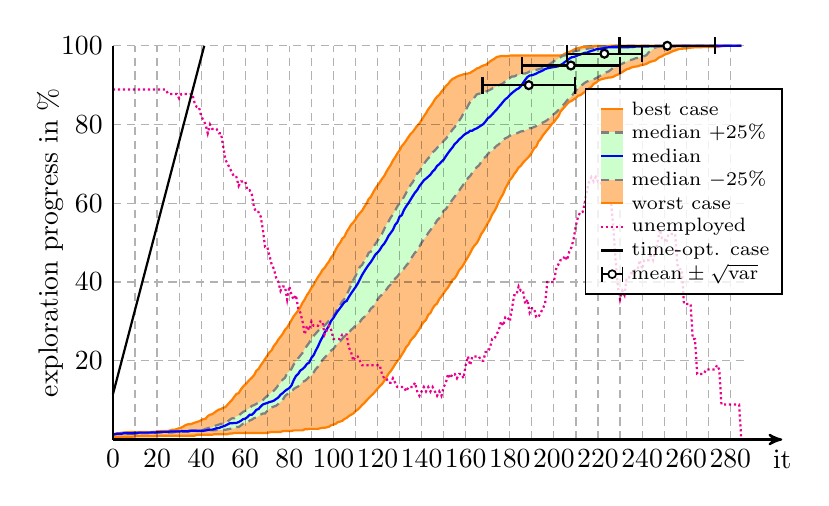 \begin{tikzpicture}[thick]


% plot data, scaled to 8cm
\begin{scope}[yscale=0.05, xscale=0.028]
\draw[draw=orange, fill=orange!50] (0.00, 0.69) -- (1.00, 0.71) -- (2.00, 0.71) -- (3.00, 0.71) -- (4.00, 0.71) -- (5.00, 0.71) -- (6.00, 0.71) -- (7.00, 0.71) -- (8.00, 0.71) -- (9.00, 0.71) -- (10.00, 0.82) -- (11.00, 0.82) -- (12.00, 0.82) -- (13.00, 0.82) -- (14.00, 0.82) -- (15.00, 0.82) -- (16.00, 0.82) -- (17.00, 0.82) -- (18.00, 0.82) -- (19.00, 0.82) -- (20.00, 0.92) -- (21.00, 0.92) -- (22.00, 0.97) -- (23.00, 0.97) -- (24.00, 0.97) -- (25.00, 0.97) -- (26.00, 0.97) -- (27.00, 0.97) -- (28.00, 0.97) -- (29.00, 0.97) -- (30.00, 0.97) -- (31.00, 0.97) -- (32.00, 0.97) -- (33.00, 0.97) -- (34.00, 0.97) -- (35.00, 0.97) -- (36.00, 0.97) -- (37.00, 0.97) -- (38.00, 1.20) -- (39.00, 1.22) -- (40.00, 1.22) -- (41.00, 1.22) -- (42.00, 1.22) -- (43.00, 1.22) -- (44.00, 1.22) -- (45.00, 1.22) -- (46.00, 1.37) -- (47.00, 1.37) -- (48.00, 1.37) -- (49.00, 1.37) -- (50.00, 1.37) -- (51.00, 1.37) -- (52.00, 1.37) -- (53.00, 1.53) -- (54.00, 1.53) -- (55.00, 1.66) -- (56.00, 1.66) -- (57.00, 1.68) -- (58.00, 1.68) -- (59.00, 1.68) -- (60.00, 1.68) -- (61.00, 1.68) -- (62.00, 1.68) -- (63.00, 1.68) -- (64.00, 1.68) -- (65.00, 1.68) -- (66.00, 1.68) -- (67.00, 1.68) -- (68.00, 1.68) -- (69.00, 1.68) -- (70.00, 1.68) -- (71.00, 1.83) -- (72.00, 1.93) -- (73.00, 1.93) -- (74.00, 1.93) -- (75.00, 1.93) -- (76.00, 1.93) -- (77.00, 2.14) -- (78.00, 2.18) -- (79.00, 2.18) -- (80.00, 2.18) -- (81.00, 2.18) -- (82.00, 2.33) -- (83.00, 2.33) -- (84.00, 2.33) -- (85.00, 2.33) -- (86.00, 2.33) -- (87.00, 2.60) -- (88.00, 2.60) -- (89.00, 2.71) -- (90.00, 2.71) -- (91.00, 2.71) -- (92.00, 2.71) -- (93.00, 2.71) -- (94.00, 2.86) -- (95.00, 2.98) -- (96.00, 2.98) -- (97.00, 3.11) -- (98.00, 3.26) -- (99.00, 3.63) -- (100.00, 3.80) -- (101.00, 3.99) -- (102.00, 4.43) -- (103.00, 4.56) -- (104.00, 4.73) -- (105.00, 5.23) -- (106.00, 5.48) -- (107.00, 5.97) -- (108.00, 6.30) -- (109.00, 6.62) -- (110.00, 7.20) -- (111.00, 7.58) -- (112.00, 8.13) -- (113.00, 8.78) -- (114.00, 9.24) -- (115.00, 9.91) -- (116.00, 10.52) -- (117.00, 11.07) -- (118.00, 11.59) -- (119.00, 12.22) -- (120.00, 12.90) -- (121.00, 13.53) -- (122.00, 14.07) -- (123.00, 14.85) -- (124.00, 15.77) -- (125.00, 16.72) -- (126.00, 17.37) -- (127.00, 18.21) -- (128.00, 19.13) -- (129.00, 19.95) -- (130.00, 20.60) -- (131.00, 21.53) -- (132.00, 22.41) -- (133.00, 23.48) -- (134.00, 24.09) -- (135.00, 25.16) -- (136.00, 25.81) -- (137.00, 26.38) -- (138.00, 27.28) -- (139.00, 28.06) -- (140.00, 29.13) -- (141.00, 29.89) -- (142.00, 30.41) -- (143.00, 31.65) -- (144.00, 32.16) -- (145.00, 33.29) -- (146.00, 34.09) -- (147.00, 34.53) -- (148.00, 35.64) -- (149.00, 36.36) -- (150.00, 37.18) -- (151.00, 37.98) -- (152.00, 38.65) -- (153.00, 39.59) -- (154.00, 40.54) -- (155.00, 40.96) -- (156.00, 41.82) -- (157.00, 43.00) -- (158.00, 43.58) -- (159.00, 44.40) -- (160.00, 45.43) -- (161.00, 46.36) -- (162.00, 47.34) -- (163.00, 48.46) -- (164.00, 49.30) -- (165.00, 49.88) -- (166.00, 50.89) -- (167.00, 52.17) -- (168.00, 52.93) -- (169.00, 53.94) -- (170.00, 54.95) -- (171.00, 55.89) -- (172.00, 57.19) -- (173.00, 57.99) -- (174.00, 59.08) -- (175.00, 60.41) -- (176.00, 61.46) -- (177.00, 62.40) -- (178.00, 63.81) -- (179.00, 64.80) -- (180.00, 65.91) -- (181.00, 66.52) -- (182.00, 67.46) -- (183.00, 68.16) -- (184.00, 69.08) -- (185.00, 69.52) -- (186.00, 70.32) -- (187.00, 70.89) -- (188.00, 71.46) -- (189.00, 72.06) -- (190.00, 72.93) -- (191.00, 73.96) -- (192.00, 74.40) -- (193.00, 75.70) -- (194.00, 76.33) -- (195.00, 77.27) -- (196.00, 77.95) -- (197.00, 78.64) -- (198.00, 79.33) -- (199.00, 80.13) -- (200.00, 80.63) -- (201.00, 81.39) -- (202.00, 82.10) -- (203.00, 83.28) -- (204.00, 83.95) -- (205.00, 84.58) -- (206.00, 85.23) -- (207.00, 85.76) -- (208.00, 86.01) -- (209.00, 86.39) -- (210.00, 86.77) -- (211.00, 87.33) -- (212.00, 87.46) -- (213.00, 87.88) -- (214.00, 88.30) -- (215.00, 88.72) -- (216.00, 89.20) -- (217.00, 89.60) -- (218.00, 90.34) -- (219.00, 90.59) -- (220.00, 91.09) -- (221.00, 91.41) -- (222.00, 91.56) -- (223.00, 91.72) -- (224.00, 91.83) -- (225.00, 91.96) -- (226.00, 91.98) -- (227.00, 92.14) -- (228.00, 92.46) -- (229.00, 92.69) -- (230.00, 93.01) -- (231.00, 93.32) -- (232.00, 93.68) -- (233.00, 94.03) -- (234.00, 94.18) -- (235.00, 94.45) -- (236.00, 94.62) -- (237.00, 94.73) -- (238.00, 94.79) -- (239.00, 95.00) -- (240.00, 95.13) -- (241.00, 95.25) -- (242.00, 95.42) -- (243.00, 95.76) -- (244.00, 95.97) -- (245.00, 96.14) -- (246.00, 96.28) -- (247.00, 96.74) -- (248.00, 97.14) -- (249.00, 97.33) -- (250.00, 97.69) -- (251.00, 97.94) -- (252.00, 98.09) -- (253.00, 98.40) -- (254.00, 98.66) -- (255.00, 98.82) -- (256.00, 99.05) -- (257.00, 99.22) -- (258.00, 99.22) -- (259.00, 99.33) -- (260.00, 99.33) -- (261.00, 99.43) -- (262.00, 99.52) -- (263.00, 99.58) -- (264.00, 99.62) -- (265.00, 99.62) -- (266.00, 99.64) -- (267.00, 99.66) -- (268.00, 99.68) -- (269.00, 99.68) -- (270.00, 99.68) -- (271.00, 99.68) -- (272.00, 99.68) -- (273.00, 99.68) -- (274.00, 99.68) -- (275.00, 99.79) -- (276.00, 99.87) -- (277.00, 99.96) -- (278.00, 99.98) -- (279.00, 99.98) -- (280.00, 99.98) -- (281.00, 99.98) -- (282.00, 99.98) -- (283.00, 99.98) -- (284.00, 99.98) -- (285.00, 100.00) -- (285.00, 100.00) -- (284.00, 100.00) -- (283.00, 100.00) -- (282.00, 100.00) -- (281.00, 100.00) -- (280.00, 100.00) -- (279.00, 100.00) -- (278.00, 100.00) -- (277.00, 100.00) -- (276.00, 100.00) -- (275.00, 100.00) -- (274.00, 100.00) -- (273.00, 100.00) -- (272.00, 100.00) -- (271.00, 100.00) -- (270.00, 100.00) -- (269.00, 100.00) -- (268.00, 100.00) -- (267.00, 100.00) -- (266.00, 100.00) -- (265.00, 100.00) -- (264.00, 100.00) -- (263.00, 100.00) -- (262.00, 100.00) -- (261.00, 100.00) -- (260.00, 100.00) -- (259.00, 100.00) -- (258.00, 100.00) -- (257.00, 100.00) -- (256.00, 100.00) -- (255.00, 100.00) -- (254.00, 100.00) -- (253.00, 100.00) -- (252.00, 100.00) -- (251.00, 100.00) -- (250.00, 100.00) -- (249.00, 100.00) -- (248.00, 100.00) -- (247.00, 100.00) -- (246.00, 100.00) -- (245.00, 100.00) -- (244.00, 100.00) -- (243.00, 100.00) -- (242.00, 100.00) -- (241.00, 100.00) -- (240.00, 100.00) -- (239.00, 100.00) -- (238.00, 100.00) -- (237.00, 100.00) -- (236.00, 100.00) -- (235.00, 100.00) -- (234.00, 100.00) -- (233.00, 100.00) -- (232.00, 100.00) -- (231.00, 100.00) -- (230.00, 100.00) -- (229.00, 100.00) -- (228.00, 100.00) -- (227.00, 100.00) -- (226.00, 100.00) -- (225.00, 99.98) -- (224.00, 99.96) -- (223.00, 99.94) -- (222.00, 99.94) -- (221.00, 99.94) -- (220.00, 99.94) -- (219.00, 99.94) -- (218.00, 99.92) -- (217.00, 99.89) -- (216.00, 99.85) -- (215.00, 99.81) -- (214.00, 99.73) -- (213.00, 99.71) -- (212.00, 99.54) -- (211.00, 99.41) -- (210.00, 99.24) -- (209.00, 99.03) -- (208.00, 98.66) -- (207.00, 98.45) -- (206.00, 98.19) -- (205.00, 98.00) -- (204.00, 97.67) -- (203.00, 97.56) -- (202.00, 97.56) -- (201.00, 97.56) -- (200.00, 97.56) -- (199.00, 97.56) -- (198.00, 97.54) -- (197.00, 97.54) -- (196.00, 97.54) -- (195.00, 97.54) -- (194.00, 97.54) -- (193.00, 97.54) -- (192.00, 97.54) -- (191.00, 97.54) -- (190.00, 97.54) -- (189.00, 97.54) -- (188.00, 97.54) -- (187.00, 97.54) -- (186.00, 97.54) -- (185.00, 97.54) -- (184.00, 97.54) -- (183.00, 97.54) -- (182.00, 97.54) -- (181.00, 97.54) -- (180.00, 97.50) -- (179.00, 97.42) -- (178.00, 97.42) -- (177.00, 97.40) -- (176.00, 97.40) -- (175.00, 97.27) -- (174.00, 97.14) -- (173.00, 96.70) -- (172.00, 96.39) -- (171.00, 96.03) -- (170.00, 95.51) -- (169.00, 95.15) -- (168.00, 95.00) -- (167.00, 94.75) -- (166.00, 94.39) -- (165.00, 94.24) -- (164.00, 93.80) -- (163.00, 93.51) -- (162.00, 93.13) -- (161.00, 92.96) -- (160.00, 92.88) -- (159.00, 92.77) -- (158.00, 92.56) -- (157.00, 92.40) -- (156.00, 92.17) -- (155.00, 91.83) -- (154.00, 91.58) -- (153.00, 91.03) -- (152.00, 90.28) -- (151.00, 89.79) -- (150.00, 88.97) -- (149.00, 88.38) -- (148.00, 87.54) -- (147.00, 87.08) -- (146.00, 86.37) -- (145.00, 85.40) -- (144.00, 84.60) -- (143.00, 83.91) -- (142.00, 82.88) -- (141.00, 82.06) -- (140.00, 81.12) -- (139.00, 80.26) -- (138.00, 79.71) -- (137.00, 78.95) -- (136.00, 78.16) -- (135.00, 77.61) -- (134.00, 76.83) -- (133.00, 75.95) -- (132.00, 75.17) -- (131.00, 74.52) -- (130.00, 73.45) -- (129.00, 72.69) -- (128.00, 71.69) -- (127.00, 70.89) -- (126.00, 69.73) -- (125.00, 68.94) -- (124.00, 67.95) -- (123.00, 66.90) -- (122.00, 66.18) -- (121.00, 65.30) -- (120.00, 64.50) -- (119.00, 63.73) -- (118.00, 62.74) -- (117.00, 61.65) -- (116.00, 61.10) -- (115.00, 59.92) -- (114.00, 59.11) -- (113.00, 58.12) -- (112.00, 57.55) -- (111.00, 56.82) -- (110.00, 55.87) -- (109.00, 55.14) -- (108.00, 54.57) -- (107.00, 53.62) -- (106.00, 52.74) -- (105.00, 51.50) -- (104.00, 51.04) -- (103.00, 49.93) -- (102.00, 49.25) -- (101.00, 48.18) -- (100.00, 46.92) -- (99.00, 46.27) -- (98.00, 45.24) -- (97.00, 44.49) -- (96.00, 43.58) -- (95.00, 43.06) -- (94.00, 42.07) -- (93.00, 41.29) -- (92.00, 40.31) -- (91.00, 39.26) -- (90.00, 38.50) -- (89.00, 37.47) -- (88.00, 36.69) -- (87.00, 35.60) -- (86.00, 34.74) -- (85.00, 33.61) -- (84.00, 32.75) -- (83.00, 32.03) -- (82.00, 31.34) -- (81.00, 30.37) -- (80.00, 29.36) -- (79.00, 28.46) -- (78.00, 27.89) -- (77.00, 26.84) -- (76.00, 26.11) -- (75.00, 25.39) -- (74.00, 24.45) -- (73.00, 23.82) -- (72.00, 22.68) -- (71.00, 22.16) -- (70.00, 21.28) -- (69.00, 20.48) -- (68.00, 19.60) -- (67.00, 18.82) -- (66.00, 17.90) -- (65.00, 17.43) -- (64.00, 16.36) -- (63.00, 15.71) -- (62.00, 15.21) -- (61.00, 14.56) -- (60.00, 13.95) -- (59.00, 13.46) -- (58.00, 12.69) -- (57.00, 11.76) -- (56.00, 11.59) -- (55.00, 10.84) -- (54.00, 10.04) -- (53.00, 9.47) -- (52.00, 8.86) -- (51.00, 8.23) -- (50.00, 8.07) -- (49.00, 7.73) -- (48.00, 7.60) -- (47.00, 7.25) -- (46.00, 6.83) -- (45.00, 6.43) -- (44.00, 6.30) -- (43.00, 5.97) -- (42.00, 5.27) -- (41.00, 5.17) -- (40.00, 4.89) -- (39.00, 4.64) -- (38.00, 4.43) -- (37.00, 4.28) -- (36.00, 4.05) -- (35.00, 3.86) -- (34.00, 3.86) -- (33.00, 3.70) -- (32.00, 3.34) -- (31.00, 3.05) -- (30.00, 2.86) -- (29.00, 2.67) -- (28.00, 2.48) -- (27.00, 2.48) -- (26.00, 2.31) -- (25.00, 2.18) -- (24.00, 2.18) -- (23.00, 2.16) -- (22.00, 2.16) -- (21.00, 2.12) -- (20.00, 2.12) -- (19.00, 1.91) -- (18.00, 1.89) -- (17.00, 1.89) -- (16.00, 1.89) -- (15.00, 1.89) -- (14.00, 1.89) -- (13.00, 1.89) -- (12.00, 1.89) -- (11.00, 1.89) -- (10.00, 1.89) -- (9.00, 1.89) -- (8.00, 1.89) -- (7.00, 1.83) -- (6.00, 1.83) -- (5.00, 1.76) -- (4.00, 1.76) -- (3.00, 1.62) -- (2.00, 1.62) -- (1.00, 1.47) -- (0.00, 1.28);
\draw[gray, densely dashed, fill=green!20] (0.00, 1.28) -- (1.00, 1.28) -- (2.00, 1.47) -- (3.00, 1.47) -- (4.00, 1.47) -- (5.00, 1.47) -- (6.00, 1.47) -- (7.00, 1.47) -- (8.00, 1.47) -- (9.00, 1.47) -- (10.00, 1.53) -- (11.00, 1.62) -- (12.00, 1.62) -- (13.00, 1.62) -- (14.00, 1.62) -- (15.00, 1.62) -- (16.00, 1.62) -- (17.00, 1.62) -- (18.00, 1.68) -- (19.00, 1.68) -- (20.00, 1.79) -- (21.00, 1.79) -- (22.00, 1.79) -- (23.00, 1.79) -- (24.00, 1.79) -- (25.00, 1.79) -- (26.00, 1.79) -- (27.00, 1.79) -- (28.00, 1.93) -- (29.00, 1.95) -- (30.00, 1.95) -- (31.00, 1.95) -- (32.00, 1.95) -- (33.00, 1.95) -- (34.00, 1.95) -- (35.00, 2.12) -- (36.00, 2.18) -- (37.00, 2.18) -- (38.00, 2.18) -- (39.00, 2.18) -- (40.00, 2.18) -- (41.00, 2.18) -- (42.00, 2.21) -- (43.00, 2.21) -- (44.00, 2.37) -- (45.00, 2.37) -- (46.00, 2.37) -- (47.00, 2.39) -- (48.00, 2.46) -- (49.00, 2.46) -- (50.00, 2.46) -- (51.00, 2.46) -- (52.00, 2.60) -- (53.00, 2.71) -- (54.00, 2.81) -- (55.00, 2.81) -- (56.00, 3.17) -- (57.00, 3.17) -- (58.00, 3.57) -- (59.00, 3.99) -- (60.00, 4.05) -- (61.00, 4.35) -- (62.00, 4.83) -- (63.00, 5.06) -- (64.00, 5.42) -- (65.00, 5.59) -- (66.00, 5.92) -- (67.00, 6.32) -- (68.00, 6.62) -- (69.00, 6.62) -- (70.00, 7.31) -- (71.00, 7.88) -- (72.00, 8.15) -- (73.00, 8.40) -- (74.00, 8.59) -- (75.00, 9.03) -- (76.00, 9.54) -- (77.00, 10.02) -- (78.00, 11.01) -- (79.00, 11.49) -- (80.00, 11.87) -- (81.00, 12.10) -- (82.00, 12.85) -- (83.00, 13.19) -- (84.00, 13.48) -- (85.00, 14.07) -- (86.00, 14.68) -- (87.00, 14.87) -- (88.00, 15.33) -- (89.00, 15.92) -- (90.00, 16.34) -- (91.00, 17.01) -- (92.00, 17.90) -- (93.00, 18.50) -- (94.00, 19.32) -- (95.00, 20.18) -- (96.00, 20.81) -- (97.00, 21.40) -- (98.00, 21.95) -- (99.00, 22.64) -- (100.00, 23.04) -- (101.00, 23.84) -- (102.00, 24.45) -- (103.00, 24.89) -- (104.00, 25.60) -- (105.00, 26.21) -- (106.00, 26.59) -- (107.00, 27.03) -- (108.00, 27.85) -- (109.00, 28.33) -- (110.00, 28.90) -- (111.00, 29.38) -- (112.00, 29.87) -- (113.00, 30.67) -- (114.00, 31.13) -- (115.00, 31.86) -- (116.00, 32.33) -- (117.00, 33.29) -- (118.00, 33.71) -- (119.00, 34.74) -- (120.00, 35.54) -- (121.00, 36.29) -- (122.00, 36.82) -- (123.00, 37.62) -- (124.00, 38.06) -- (125.00, 38.86) -- (126.00, 39.42) -- (127.00, 40.20) -- (128.00, 40.87) -- (129.00, 41.42) -- (130.00, 42.16) -- (131.00, 42.68) -- (132.00, 43.42) -- (133.00, 44.17) -- (134.00, 44.84) -- (135.00, 45.79) -- (136.00, 46.67) -- (137.00, 47.49) -- (138.00, 47.95) -- (139.00, 49.00) -- (140.00, 50.01) -- (141.00, 50.85) -- (142.00, 51.56) -- (143.00, 52.47) -- (144.00, 53.22) -- (145.00, 53.92) -- (146.00, 54.72) -- (147.00, 55.64) -- (148.00, 56.21) -- (149.00, 57.15) -- (150.00, 58.14) -- (151.00, 58.50) -- (152.00, 59.38) -- (153.00, 60.18) -- (154.00, 60.95) -- (155.00, 61.69) -- (156.00, 62.38) -- (157.00, 63.18) -- (158.00, 64.02) -- (159.00, 64.82) -- (160.00, 65.43) -- (161.00, 66.41) -- (162.00, 66.94) -- (163.00, 67.76) -- (164.00, 68.49) -- (165.00, 69.17) -- (166.00, 69.61) -- (167.00, 70.47) -- (168.00, 71.46) -- (169.00, 71.75) -- (170.00, 72.51) -- (171.00, 73.09) -- (172.00, 73.37) -- (173.00, 74.02) -- (174.00, 74.61) -- (175.00, 74.96) -- (176.00, 75.64) -- (177.00, 76.16) -- (178.00, 76.52) -- (179.00, 76.77) -- (180.00, 77.15) -- (181.00, 77.34) -- (182.00, 77.63) -- (183.00, 77.74) -- (184.00, 77.97) -- (185.00, 78.26) -- (186.00, 78.30) -- (187.00, 78.58) -- (188.00, 78.83) -- (189.00, 79.06) -- (190.00, 79.14) -- (191.00, 79.37) -- (192.00, 79.61) -- (193.00, 79.90) -- (194.00, 80.26) -- (195.00, 80.53) -- (196.00, 80.80) -- (197.00, 81.14) -- (198.00, 81.66) -- (199.00, 82.23) -- (200.00, 82.67) -- (201.00, 83.07) -- (202.00, 83.68) -- (203.00, 84.23) -- (204.00, 84.84) -- (205.00, 85.44) -- (206.00, 86.14) -- (207.00, 86.68) -- (208.00, 87.15) -- (209.00, 87.99) -- (210.00, 88.66) -- (211.00, 89.25) -- (212.00, 89.83) -- (213.00, 90.15) -- (214.00, 90.61) -- (215.00, 90.93) -- (216.00, 91.16) -- (217.00, 91.35) -- (218.00, 91.49) -- (219.00, 91.75) -- (220.00, 92.02) -- (221.00, 92.40) -- (222.00, 92.69) -- (223.00, 93.11) -- (224.00, 93.32) -- (225.00, 93.55) -- (226.00, 94.01) -- (227.00, 94.48) -- (228.00, 94.52) -- (229.00, 94.85) -- (230.00, 95.21) -- (231.00, 95.46) -- (232.00, 95.74) -- (233.00, 96.03) -- (234.00, 96.32) -- (235.00, 96.43) -- (236.00, 96.58) -- (237.00, 96.83) -- (238.00, 96.93) -- (239.00, 97.04) -- (240.00, 97.25) -- (241.00, 97.40) -- (242.00, 97.65) -- (243.00, 98.36) -- (244.00, 98.68) -- (245.00, 99.22) -- (246.00, 99.58) -- (247.00, 99.68) -- (248.00, 99.81) -- (249.00, 99.83) -- (250.00, 99.83) -- (251.00, 99.83) -- (252.00, 99.83) -- (253.00, 99.83) -- (254.00, 99.83) -- (255.00, 99.83) -- (256.00, 99.83) -- (257.00, 99.83) -- (258.00, 99.83) -- (259.00, 99.83) -- (260.00, 99.83) -- (261.00, 99.96) -- (262.00, 99.96) -- (263.00, 99.96) -- (264.00, 99.98) -- (265.00, 100.00) -- (266.00, 100.00) -- (267.00, 100.00) -- (268.00, 100.00) -- (269.00, 100.00) -- (270.00, 100.00) -- (271.00, 100.00) -- (272.00, 100.00) -- (273.00, 100.00) -- (274.00, 100.00) -- (275.00, 100.00) -- (276.00, 100.00) -- (277.00, 100.00) -- (278.00, 100.00) -- (279.00, 100.00) -- (280.00, 100.00) -- (281.00, 100.00) -- (282.00, 100.00) -- (283.00, 100.00) -- (284.00, 100.00) -- (285.00, 100.00) -- (285.00, 100.00) -- (284.00, 100.00) -- (283.00, 100.00) -- (282.00, 100.00) -- (281.00, 100.00) -- (280.00, 100.00) -- (279.00, 100.00) -- (278.00, 100.00) -- (277.00, 100.00) -- (276.00, 100.00) -- (275.00, 100.00) -- (274.00, 100.00) -- (273.00, 100.00) -- (272.00, 100.00) -- (271.00, 100.00) -- (270.00, 100.00) -- (269.00, 100.00) -- (268.00, 100.00) -- (267.00, 100.00) -- (266.00, 100.00) -- (265.00, 100.00) -- (264.00, 100.00) -- (263.00, 100.00) -- (262.00, 100.00) -- (261.00, 100.00) -- (260.00, 100.00) -- (259.00, 100.00) -- (258.00, 100.00) -- (257.00, 100.00) -- (256.00, 100.00) -- (255.00, 100.00) -- (254.00, 100.00) -- (253.00, 100.00) -- (252.00, 100.00) -- (251.00, 100.00) -- (250.00, 100.00) -- (249.00, 100.00) -- (248.00, 100.00) -- (247.00, 100.00) -- (246.00, 100.00) -- (245.00, 100.00) -- (244.00, 100.00) -- (243.00, 100.00) -- (242.00, 100.00) -- (241.00, 100.00) -- (240.00, 100.00) -- (239.00, 100.00) -- (238.00, 100.00) -- (237.00, 100.00) -- (236.00, 100.00) -- (235.00, 100.00) -- (234.00, 100.00) -- (233.00, 100.00) -- (232.00, 100.00) -- (231.00, 100.00) -- (230.00, 100.00) -- (229.00, 100.00) -- (228.00, 100.00) -- (227.00, 99.96) -- (226.00, 99.87) -- (225.00, 99.85) -- (224.00, 99.85) -- (223.00, 99.85) -- (222.00, 99.73) -- (221.00, 99.68) -- (220.00, 99.58) -- (219.00, 99.47) -- (218.00, 99.35) -- (217.00, 99.35) -- (216.00, 99.35) -- (215.00, 99.22) -- (214.00, 99.14) -- (213.00, 99.01) -- (212.00, 98.95) -- (211.00, 98.78) -- (210.00, 98.74) -- (209.00, 98.57) -- (208.00, 98.26) -- (207.00, 97.96) -- (206.00, 97.65) -- (205.00, 97.56) -- (204.00, 97.48) -- (203.00, 97.08) -- (202.00, 96.72) -- (201.00, 96.26) -- (200.00, 96.11) -- (199.00, 95.67) -- (198.00, 95.32) -- (197.00, 94.94) -- (196.00, 94.79) -- (195.00, 94.48) -- (194.00, 94.18) -- (193.00, 94.03) -- (192.00, 93.89) -- (191.00, 93.78) -- (190.00, 93.61) -- (189.00, 93.47) -- (188.00, 93.17) -- (187.00, 92.96) -- (186.00, 92.94) -- (185.00, 92.77) -- (184.00, 92.50) -- (183.00, 92.50) -- (182.00, 92.23) -- (181.00, 92.21) -- (180.00, 91.83) -- (179.00, 91.49) -- (178.00, 90.97) -- (177.00, 90.51) -- (176.00, 90.23) -- (175.00, 89.98) -- (174.00, 89.67) -- (173.00, 89.37) -- (172.00, 89.14) -- (171.00, 88.83) -- (170.00, 88.57) -- (169.00, 88.34) -- (168.00, 88.17) -- (167.00, 87.92) -- (166.00, 87.82) -- (165.00, 87.67) -- (164.00, 86.91) -- (163.00, 86.18) -- (162.00, 85.76) -- (161.00, 84.73) -- (160.00, 83.66) -- (159.00, 82.92) -- (158.00, 81.79) -- (157.00, 80.95) -- (156.00, 80.26) -- (155.00, 79.35) -- (154.00, 78.72) -- (153.00, 77.88) -- (152.00, 77.13) -- (151.00, 76.39) -- (150.00, 75.89) -- (149.00, 75.03) -- (148.00, 74.75) -- (147.00, 74.06) -- (146.00, 73.43) -- (145.00, 72.95) -- (144.00, 72.00) -- (143.00, 71.43) -- (142.00, 70.74) -- (141.00, 69.99) -- (140.00, 69.12) -- (139.00, 68.05) -- (138.00, 67.57) -- (137.00, 66.44) -- (136.00, 65.39) -- (135.00, 64.65) -- (134.00, 63.77) -- (133.00, 62.68) -- (132.00, 61.63) -- (131.00, 60.64) -- (130.00, 59.97) -- (129.00, 59.21) -- (128.00, 58.18) -- (127.00, 57.17) -- (126.00, 56.42) -- (125.00, 55.39) -- (124.00, 54.57) -- (123.00, 53.41) -- (122.00, 52.22) -- (121.00, 51.42) -- (120.00, 50.47) -- (119.00, 49.63) -- (118.00, 48.98) -- (117.00, 47.72) -- (116.00, 47.45) -- (115.00, 46.19) -- (114.00, 45.37) -- (113.00, 44.34) -- (112.00, 43.88) -- (111.00, 42.68) -- (110.00, 41.50) -- (109.00, 40.50) -- (108.00, 39.19) -- (107.00, 37.93) -- (106.00, 36.84) -- (105.00, 35.71) -- (104.00, 35.12) -- (103.00, 34.13) -- (102.00, 33.50) -- (101.00, 32.26) -- (100.00, 31.32) -- (99.00, 30.77) -- (98.00, 30.22) -- (97.00, 29.55) -- (96.00, 29.01) -- (95.00, 28.42) -- (94.00, 28.12) -- (93.00, 27.58) -- (92.00, 26.93) -- (91.00, 26.32) -- (90.00, 25.67) -- (89.00, 24.57) -- (88.00, 23.84) -- (87.00, 23.00) -- (86.00, 22.01) -- (85.00, 21.34) -- (84.00, 20.63) -- (83.00, 19.91) -- (82.00, 19.09) -- (81.00, 17.98) -- (80.00, 17.24) -- (79.00, 16.87) -- (78.00, 15.67) -- (77.00, 15.23) -- (76.00, 14.32) -- (75.00, 13.80) -- (74.00, 13.06) -- (73.00, 12.43) -- (72.00, 12.01) -- (71.00, 11.49) -- (70.00, 11.09) -- (69.00, 10.61) -- (68.00, 10.02) -- (67.00, 9.60) -- (66.00, 9.39) -- (65.00, 9.05) -- (64.00, 8.74) -- (63.00, 8.55) -- (62.00, 7.96) -- (61.00, 7.60) -- (60.00, 7.29) -- (59.00, 7.02) -- (58.00, 6.57) -- (57.00, 6.05) -- (56.00, 5.88) -- (55.00, 5.38) -- (54.00, 5.38) -- (53.00, 5.04) -- (52.00, 4.56) -- (51.00, 4.31) -- (50.00, 3.99) -- (49.00, 3.99) -- (48.00, 3.80) -- (47.00, 3.61) -- (46.00, 3.44) -- (45.00, 3.02) -- (44.00, 3.02) -- (43.00, 2.88) -- (42.00, 2.71) -- (41.00, 2.48) -- (40.00, 2.29) -- (39.00, 2.29) -- (38.00, 2.29) -- (37.00, 2.29) -- (36.00, 2.29) -- (35.00, 2.23) -- (34.00, 2.23) -- (33.00, 2.23) -- (32.00, 2.21) -- (31.00, 2.21) -- (30.00, 2.14) -- (29.00, 2.14) -- (28.00, 2.14) -- (27.00, 2.08) -- (26.00, 2.08) -- (25.00, 2.04) -- (24.00, 2.04) -- (23.00, 1.95) -- (22.00, 1.95) -- (21.00, 1.91) -- (20.00, 1.91) -- (19.00, 1.89) -- (18.00, 1.89) -- (17.00, 1.79) -- (16.00, 1.79) -- (15.00, 1.79) -- (14.00, 1.79) -- (13.00, 1.79) -- (12.00, 1.79) -- (11.00, 1.79) -- (10.00, 1.79) -- (9.00, 1.79) -- (8.00, 1.79) -- (7.00, 1.72) -- (6.00, 1.72) -- (5.00, 1.72) -- (4.00, 1.62) -- (3.00, 1.55) -- (2.00, 1.55) -- (1.00, 1.47) -- (0.00, 1.28);
\draw[blue] (0.00, 1.28) -- (1.00, 1.39) -- (2.00, 1.47) -- (3.00, 1.47) -- (4.00, 1.47) -- (5.00, 1.62) -- (6.00, 1.62) -- (7.00, 1.62) -- (8.00, 1.62) -- (9.00, 1.62) -- (10.00, 1.62) -- (11.00, 1.62) -- (12.00, 1.76) -- (13.00, 1.76) -- (14.00, 1.76) -- (15.00, 1.76) -- (16.00, 1.76) -- (17.00, 1.76) -- (18.00, 1.79) -- (19.00, 1.79) -- (20.00, 1.85) -- (21.00, 1.85) -- (22.00, 1.95) -- (23.00, 1.95) -- (24.00, 1.95) -- (25.00, 1.95) -- (26.00, 2.04) -- (27.00, 2.04) -- (28.00, 2.06) -- (29.00, 2.06) -- (30.00, 2.06) -- (31.00, 2.08) -- (32.00, 2.12) -- (33.00, 2.12) -- (34.00, 2.12) -- (35.00, 2.21) -- (36.00, 2.23) -- (37.00, 2.23) -- (38.00, 2.23) -- (39.00, 2.23) -- (40.00, 2.23) -- (41.00, 2.23) -- (42.00, 2.29) -- (43.00, 2.42) -- (44.00, 2.52) -- (45.00, 2.52) -- (46.00, 2.65) -- (47.00, 2.90) -- (48.00, 2.90) -- (49.00, 3.17) -- (50.00, 3.34) -- (51.00, 3.55) -- (52.00, 3.86) -- (53.00, 4.12) -- (54.00, 4.12) -- (55.00, 4.22) -- (56.00, 4.22) -- (57.00, 4.43) -- (58.00, 4.75) -- (59.00, 5.17) -- (60.00, 5.29) -- (61.00, 5.71) -- (62.00, 6.30) -- (63.00, 6.30) -- (64.00, 6.81) -- (65.00, 7.54) -- (66.00, 7.75) -- (67.00, 8.38) -- (68.00, 8.91) -- (69.00, 9.12) -- (70.00, 9.30) -- (71.00, 9.54) -- (72.00, 9.66) -- (73.00, 9.89) -- (74.00, 10.29) -- (75.00, 10.67) -- (76.00, 11.38) -- (77.00, 11.78) -- (78.00, 12.33) -- (79.00, 12.73) -- (80.00, 13.06) -- (81.00, 13.78) -- (82.00, 15.10) -- (83.00, 16.15) -- (84.00, 16.66) -- (85.00, 17.54) -- (86.00, 17.90) -- (87.00, 18.44) -- (88.00, 19.22) -- (89.00, 19.53) -- (90.00, 20.73) -- (91.00, 21.42) -- (92.00, 22.60) -- (93.00, 23.65) -- (94.00, 24.93) -- (95.00, 25.98) -- (96.00, 27.16) -- (97.00, 28.00) -- (98.00, 28.96) -- (99.00, 30.20) -- (100.00, 30.88) -- (101.00, 31.82) -- (102.00, 32.68) -- (103.00, 33.38) -- (104.00, 34.15) -- (105.00, 34.91) -- (106.00, 35.18) -- (107.00, 36.23) -- (108.00, 37.09) -- (109.00, 37.89) -- (110.00, 38.69) -- (111.00, 39.59) -- (112.00, 40.68) -- (113.00, 41.80) -- (114.00, 42.72) -- (115.00, 43.60) -- (116.00, 44.40) -- (117.00, 45.12) -- (118.00, 46.00) -- (119.00, 46.96) -- (120.00, 47.49) -- (121.00, 48.14) -- (122.00, 49.09) -- (123.00, 49.72) -- (124.00, 50.64) -- (125.00, 51.73) -- (126.00, 52.49) -- (127.00, 53.27) -- (128.00, 54.55) -- (129.00, 55.18) -- (130.00, 56.61) -- (131.00, 56.98) -- (132.00, 58.33) -- (133.00, 59.23) -- (134.00, 60.03) -- (135.00, 60.93) -- (136.00, 61.86) -- (137.00, 62.72) -- (138.00, 63.37) -- (139.00, 64.36) -- (140.00, 65.07) -- (141.00, 65.83) -- (142.00, 66.27) -- (143.00, 66.77) -- (144.00, 67.28) -- (145.00, 68.07) -- (146.00, 68.62) -- (147.00, 69.48) -- (148.00, 69.94) -- (149.00, 70.57) -- (150.00, 71.08) -- (151.00, 71.96) -- (152.00, 72.76) -- (153.00, 73.53) -- (154.00, 74.19) -- (155.00, 75.05) -- (156.00, 75.55) -- (157.00, 76.22) -- (158.00, 76.69) -- (159.00, 77.27) -- (160.00, 77.69) -- (161.00, 77.95) -- (162.00, 78.41) -- (163.00, 78.45) -- (164.00, 78.83) -- (165.00, 79.02) -- (166.00, 79.40) -- (167.00, 79.77) -- (168.00, 80.11) -- (169.00, 80.80) -- (170.00, 81.58) -- (171.00, 81.98) -- (172.00, 82.57) -- (173.00, 83.20) -- (174.00, 83.78) -- (175.00, 84.48) -- (176.00, 85.11) -- (177.00, 85.80) -- (178.00, 86.45) -- (179.00, 86.85) -- (180.00, 87.50) -- (181.00, 88.01) -- (182.00, 88.47) -- (183.00, 88.91) -- (184.00, 89.20) -- (185.00, 89.75) -- (186.00, 90.55) -- (187.00, 91.39) -- (188.00, 92.08) -- (189.00, 92.46) -- (190.00, 92.52) -- (191.00, 92.71) -- (192.00, 92.94) -- (193.00, 93.26) -- (194.00, 93.49) -- (195.00, 93.74) -- (196.00, 94.10) -- (197.00, 94.27) -- (198.00, 94.41) -- (199.00, 94.50) -- (200.00, 94.60) -- (201.00, 94.69) -- (202.00, 94.81) -- (203.00, 95.15) -- (204.00, 95.44) -- (205.00, 95.90) -- (206.00, 96.26) -- (207.00, 96.72) -- (208.00, 97.08) -- (209.00, 97.16) -- (210.00, 97.35) -- (211.00, 97.63) -- (212.00, 97.79) -- (213.00, 98.03) -- (214.00, 98.21) -- (215.00, 98.26) -- (216.00, 98.53) -- (217.00, 98.70) -- (218.00, 98.87) -- (219.00, 99.08) -- (220.00, 99.20) -- (221.00, 99.22) -- (222.00, 99.31) -- (223.00, 99.45) -- (224.00, 99.56) -- (225.00, 99.64) -- (226.00, 99.66) -- (227.00, 99.66) -- (228.00, 99.66) -- (229.00, 99.66) -- (230.00, 99.66) -- (231.00, 99.66) -- (232.00, 99.66) -- (233.00, 99.66) -- (234.00, 99.66) -- (235.00, 99.68) -- (236.00, 99.71) -- (237.00, 99.79) -- (238.00, 99.79) -- (239.00, 99.81) -- (240.00, 99.83) -- (241.00, 99.83) -- (242.00, 99.83) -- (243.00, 99.85) -- (244.00, 99.89) -- (245.00, 99.89) -- (246.00, 99.94) -- (247.00, 99.94) -- (248.00, 99.94) -- (249.00, 99.94) -- (250.00, 99.94) -- (251.00, 99.94) -- (252.00, 99.96) -- (253.00, 99.96) -- (254.00, 99.96) -- (255.00, 99.96) -- (256.00, 100.00) -- (257.00, 100.00) -- (258.00, 100.00) -- (259.00, 100.00) -- (260.00, 100.00) -- (261.00, 100.00) -- (262.00, 100.00) -- (263.00, 100.00) -- (264.00, 100.00) -- (265.00, 100.00) -- (266.00, 100.00) -- (267.00, 100.00) -- (268.00, 100.00) -- (269.00, 100.00) -- (270.00, 100.00) -- (271.00, 100.00) -- (272.00, 100.00) -- (273.00, 100.00) -- (274.00, 100.00) -- (275.00, 100.00) -- (276.00, 100.00) -- (277.00, 100.00) -- (278.00, 100.00) -- (279.00, 100.00) -- (280.00, 100.00) -- (281.00, 100.00) -- (282.00, 100.00) -- (283.00, 100.00) -- (284.00, 100.00) -- (285.00, 100.00);
\draw[densely dotted, magenta] (0.00, 88.89) -- (1.00, 88.89) -- (2.00, 88.89) -- (3.00, 88.89) -- (4.00, 88.89) -- (5.00, 88.89) -- (6.00, 88.89) -- (7.00, 88.89) -- (8.00, 88.89) -- (9.00, 88.89) -- (10.00, 88.89) -- (11.00, 88.89) -- (12.00, 88.89) -- (13.00, 88.89) -- (14.00, 88.89) -- (15.00, 88.89) -- (16.00, 88.89) -- (17.00, 88.89) -- (18.00, 88.89) -- (19.00, 88.89) -- (20.00, 88.89) -- (21.00, 88.89) -- (22.00, 88.89) -- (23.00, 88.89) -- (24.00, 88.89) -- (25.00, 87.78) -- (26.00, 87.78) -- (27.00, 87.78) -- (28.00, 87.78) -- (29.00, 87.78) -- (30.00, 86.67) -- (31.00, 87.78) -- (32.00, 87.78) -- (33.00, 87.78) -- (34.00, 87.78) -- (35.00, 87.78) -- (36.00, 87.78) -- (37.00, 85.56) -- (38.00, 84.44) -- (39.00, 84.44) -- (40.00, 82.22) -- (41.00, 81.11) -- (42.00, 80.00) -- (43.00, 77.78) -- (44.00, 80.00) -- (45.00, 78.89) -- (46.00, 78.89) -- (47.00, 78.89) -- (48.00, 77.78) -- (49.00, 77.78) -- (50.00, 74.44) -- (51.00, 71.11) -- (52.00, 70.00) -- (53.00, 68.89) -- (54.00, 67.78) -- (55.00, 66.67) -- (56.00, 66.67) -- (57.00, 64.44) -- (58.00, 65.56) -- (59.00, 65.56) -- (60.00, 65.56) -- (61.00, 63.33) -- (62.00, 63.33) -- (63.00, 62.22) -- (64.00, 58.89) -- (65.00, 57.78) -- (66.00, 57.78) -- (67.00, 56.67) -- (68.00, 53.33) -- (69.00, 48.89) -- (70.00, 48.89) -- (71.00, 46.67) -- (72.00, 44.44) -- (73.00, 43.33) -- (74.00, 41.11) -- (75.00, 40.00) -- (76.00, 37.78) -- (77.00, 38.89) -- (78.00, 38.89) -- (79.00, 35.56) -- (80.00, 38.89) -- (81.00, 36.67) -- (82.00, 35.56) -- (83.00, 36.67) -- (84.00, 33.33) -- (85.00, 32.22) -- (86.00, 30.00) -- (87.00, 26.67) -- (88.00, 28.89) -- (89.00, 27.78) -- (90.00, 30.00) -- (91.00, 28.89) -- (92.00, 28.89) -- (93.00, 28.89) -- (94.00, 30.00) -- (95.00, 30.00) -- (96.00, 26.67) -- (97.00, 27.78) -- (98.00, 28.89) -- (99.00, 27.78) -- (100.00, 25.56) -- (101.00, 25.56) -- (102.00, 25.56) -- (103.00, 25.56) -- (104.00, 26.67) -- (105.00, 26.67) -- (106.00, 26.67) -- (107.00, 23.33) -- (108.00, 22.22) -- (109.00, 20.00) -- (110.00, 21.11) -- (111.00, 21.11) -- (112.00, 20.00) -- (113.00, 18.89) -- (114.00, 18.89) -- (115.00, 18.89) -- (116.00, 18.89) -- (117.00, 18.89) -- (118.00, 18.89) -- (119.00, 18.89) -- (120.00, 18.89) -- (121.00, 18.89) -- (122.00, 16.67) -- (123.00, 15.56) -- (124.00, 15.56) -- (125.00, 14.44) -- (126.00, 14.44) -- (127.00, 15.56) -- (128.00, 14.44) -- (129.00, 13.33) -- (130.00, 13.33) -- (131.00, 13.33) -- (132.00, 13.33) -- (133.00, 12.22) -- (134.00, 13.33) -- (135.00, 13.33) -- (136.00, 13.33) -- (137.00, 14.44) -- (138.00, 12.22) -- (139.00, 11.11) -- (140.00, 12.22) -- (141.00, 13.33) -- (142.00, 12.22) -- (143.00, 13.33) -- (144.00, 12.22) -- (145.00, 13.33) -- (146.00, 12.22) -- (147.00, 11.11) -- (148.00, 12.22) -- (149.00, 11.11) -- (150.00, 13.33) -- (151.00, 14.44) -- (152.00, 16.67) -- (153.00, 15.56) -- (154.00, 16.67) -- (155.00, 16.67) -- (156.00, 15.56) -- (157.00, 16.67) -- (158.00, 16.67) -- (159.00, 15.56) -- (160.00, 18.89) -- (161.00, 21.11) -- (162.00, 18.89) -- (163.00, 21.11) -- (164.00, 21.11) -- (165.00, 21.11) -- (166.00, 21.11) -- (167.00, 20.00) -- (168.00, 20.00) -- (169.00, 22.22) -- (170.00, 22.22) -- (171.00, 23.33) -- (172.00, 25.56) -- (173.00, 25.56) -- (174.00, 26.67) -- (175.00, 27.78) -- (176.00, 30.00) -- (177.00, 28.89) -- (178.00, 31.11) -- (179.00, 31.11) -- (180.00, 30.00) -- (181.00, 33.33) -- (182.00, 36.67) -- (183.00, 36.67) -- (184.00, 38.89) -- (185.00, 37.78) -- (186.00, 37.78) -- (187.00, 34.44) -- (188.00, 35.56) -- (189.00, 32.22) -- (190.00, 33.33) -- (191.00, 33.33) -- (192.00, 31.11) -- (193.00, 31.11) -- (194.00, 32.22) -- (195.00, 33.33) -- (196.00, 34.44) -- (197.00, 40.00) -- (198.00, 40.00) -- (199.00, 40.00) -- (200.00, 40.00) -- (201.00, 43.33) -- (202.00, 44.44) -- (203.00, 45.56) -- (204.00, 45.56) -- (205.00, 46.67) -- (206.00, 45.56) -- (207.00, 47.78) -- (208.00, 48.89) -- (209.00, 51.11) -- (210.00, 54.44) -- (211.00, 56.67) -- (212.00, 57.78) -- (213.00, 57.78) -- (214.00, 60.00) -- (215.00, 63.33) -- (216.00, 65.56) -- (217.00, 66.67) -- (218.00, 65.56) -- (219.00, 66.67) -- (220.00, 65.56) -- (221.00, 65.56) -- (222.00, 64.44) -- (223.00, 67.78) -- (224.00, 68.89) -- (225.00, 68.89) -- (226.00, 60.00) -- (227.00, 53.33) -- (228.00, 45.56) -- (229.00, 38.89) -- (230.00, 35.56) -- (231.00, 37.78) -- (232.00, 36.67) -- (233.00, 41.11) -- (234.00, 41.11) -- (235.00, 42.22) -- (236.00, 42.22) -- (237.00, 43.33) -- (238.00, 43.33) -- (239.00, 45.56) -- (240.00, 43.33) -- (241.00, 45.56) -- (242.00, 45.56) -- (243.00, 45.56) -- (244.00, 46.67) -- (245.00, 45.56) -- (246.00, 47.78) -- (247.00, 50.00) -- (248.00, 53.33) -- (249.00, 51.11) -- (250.00, 51.11) -- (251.00, 50.00) -- (252.00, 52.22) -- (253.00, 52.22) -- (254.00, 52.22) -- (255.00, 52.22) -- (256.00, 44.44) -- (257.00, 43.33) -- (258.00, 43.33) -- (259.00, 34.44) -- (260.00, 34.44) -- (261.00, 34.44) -- (262.00, 34.44) -- (263.00, 25.56) -- (264.00, 25.56) -- (265.00, 16.67) -- (266.00, 16.67) -- (267.00, 16.67) -- (268.00, 16.67) -- (269.00, 17.78) -- (270.00, 17.78) -- (271.00, 17.78) -- (272.00, 17.78) -- (273.00, 17.78) -- (274.00, 18.89) -- (275.00, 17.78) -- (276.00, 8.89) -- (277.00, 8.89) -- (278.00, 8.89) -- (279.00, 8.89) -- (280.00, 8.89) -- (281.00, 8.89) -- (282.00, 8.89) -- (283.00, 8.89) -- (284.00, 8.89) -- (285.00, 0.00);
\draw[black] (0.00, 11.53) -- (41.40, 100.00);
\draw[densely dashed, thin, black, ystep=20, xstep=10, opacity=0.3] (0, 0) grid (286, 100);
% axis lables
\node[below] at (0, 0) {0};
\node[below] at (20, 0) {20};
\node[below] at (40, 0) {40};
\node[below] at (60, 0) {60};
\node[below] at (80, 0) {80};
\node[below] at (100, 0) {100};
\node[below] at (120, 0) {120};
\node[below] at (140, 0) {140};
\node[below] at (160, 0) {160};
\node[below] at (180, 0) {180};
\node[below] at (200, 0) {200};
\node[below] at (220, 0) {220};
\node[below] at (240, 0) {240};
\node[below] at (260, 0) {260};
\node[below] at (280, 0) {280};
\draw[|-|] (167.089, 90) -- (210.111, 90);
\node[draw, circle, fill=white, inner sep=0mm, minimum size=1mm] at (188.6, 90) {};
% 90: 188.6  +-  21.511
\draw[|-|] (185.097, 95) -- (230.303, 95);
\node[draw, circle, fill=white, inner sep=0mm, minimum size=1mm] at (207.7, 95) {};
% 95: 207.7  +-  22.603
\draw[|-|] (205.373, 98) -- (240.427, 98);
\node[draw, circle, fill=white, inner sep=0mm, minimum size=1mm] at (222.9, 98) {};
% 98: 222.9  +-  17.527
\draw[|-|] (229.233, 100) -- (273.567, 100);
\node[draw, circle, fill=white, inner sep=0mm, minimum size=1mm] at (251.4, 100) {};
% 100: 251.4  +-  22.167
\end{scope}


% axes lables
\begin{scope}[yscale=0.05]
\draw (0.00, 0.00) -- (0.00, 100.00);
\node[left] at (0, 20) {20};
\node[left] at (0, 40) {40};
\node[left] at (0, 60) {60};
\node[left] at (0, 80) {80};
\node[left] at (0, 100) {100};
\node[rotate=90] at (-0.8, 50) {exploration progress in \%};
\draw[->, >=stealth'] (0.00, 0.00) -- (8.50, 0.00);
\node[below] at (8.5, 0) {it};
\end{scope}


% legend
\begin{scope}[xshift=6cm, yshift=2.5cm]
\draw[semithick, fill=white, fill opacity=0.8] (0, -0.65) rectangle +(2.5, 2.6);
\scriptsize
\draw[semithick,|-|] (0.2, -.4) -- +(0.28, 0) node[right, black] {$\text{mean} \pm \sqrt{\text{var}}$};
\node[semithick,draw, circle, fill=white, inner sep=0mm, minimum size=1mm] at (0.34, -0.4) {};
\draw (0.2, -.1) -- +(0.28, 0) node[right, black] {time-opt. case};
\draw[magenta, densely dotted] (0.2, 0.2) -- +(0.28, 0) node[right, black] {unemployed};
\fill[orange!50] (0.2, 0.5) rectangle +(0.28, 1.2);
\fill[green!20] (0.2, 0.8) rectangle +(0.28, 0.6);
\draw[orange] (0.2, 1.7) -- +(0.28, 0) node[right, black] {best case};
\draw[gray, densely dashed] (0.2, 1.4) -- +(0.28, 0) node[right, black] {median $+25\%$};
\draw[blue] (0.2, 1.1) -- +(0.28, 0) node[right, black] {median};
\draw[gray, densely dashed] (0.2, 0.8) -- +(0.28, 0) node[right, black] {median $-25\%$};
\draw[orange] (0.2, 0.5) -- +(0.28, 0) node[right, black] {worst case};
\end{scope}
\end{tikzpicture}
